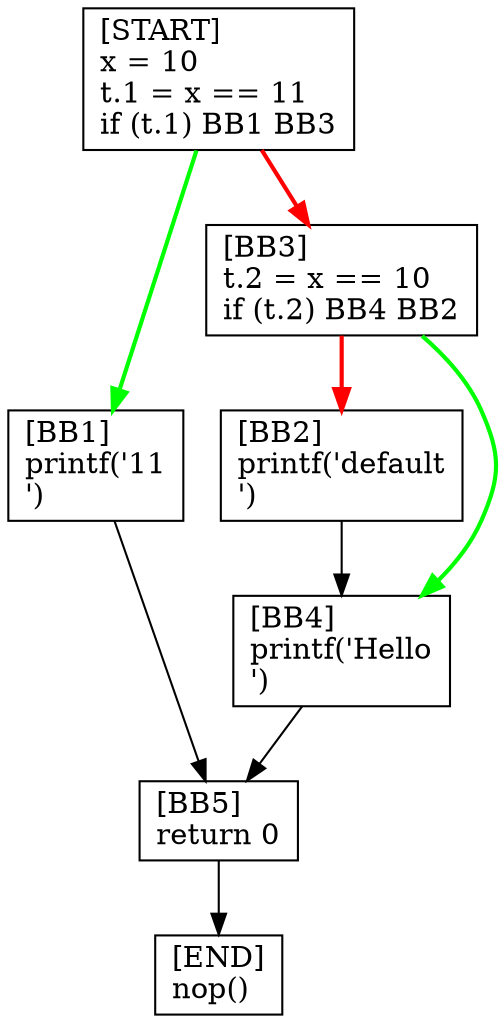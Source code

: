 digraph {
  node [shape=box]
  START [label="[START]\lx = 10\lt.1 = x == 11\lif (t.1) BB1 BB3\l"];
  BB1 [label="[BB1]\lprintf('11\n')\l"];
  BB2 [label="[BB2]\lprintf('default\n')\l"];
  BB3 [label="[BB3]\lt.2 = x == 10\lif (t.2) BB4 BB2\l"];
  BB4 [label="[BB4]\lprintf('Hello\n')\l"];
  BB5 [label="[BB5]\lreturn 0\l"];
  END [label="[END]\lnop()\l"];
  BB1 -> BB5;
  BB3 -> BB2 [color=red, penwidth=2];
  START -> BB1 [color=green, penwidth=2];
  BB4 -> BB5;
  BB5 -> END;
  START -> BB3 [color=red, penwidth=2];
  BB2 -> BB4;
  BB3 -> BB4 [color=green, penwidth=2];
}
